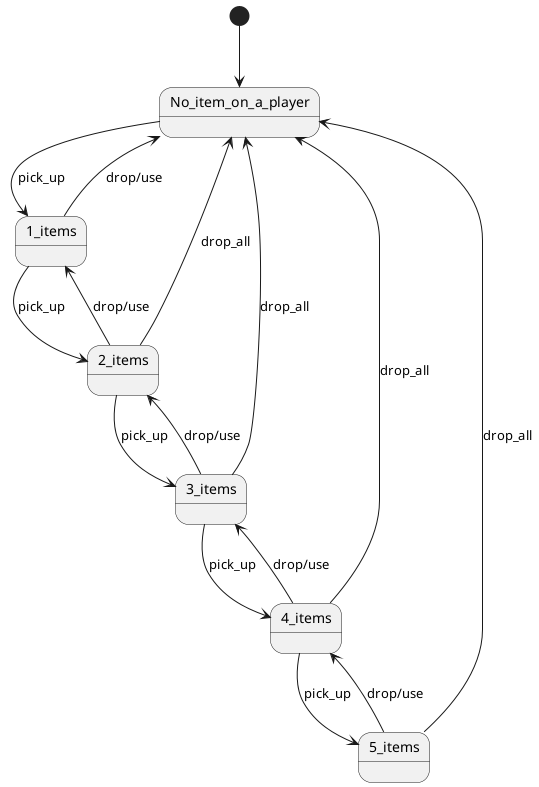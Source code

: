 @startuml
'https://plantuml.com/state-diagram

[*] --> No_item_on_a_player
No_item_on_a_player --> 1_items : pick_up
1_items --> 2_items : pick_up
2_items --> 1_items : drop/use
1_items --> No_item_on_a_player : drop/use

2_items --> 3_items : pick_up
3_items --> 2_items : drop/use
2_items --> No_item_on_a_player : drop_all

3_items --> 4_items : pick_up
4_items --> 3_items : drop/use
3_items --> No_item_on_a_player : drop_all

4_items --> 5_items : pick_up
5_items --> 4_items : drop/use
4_items --> No_item_on_a_player : drop_all

5_items --> No_item_on_a_player : drop_all

@enduml

